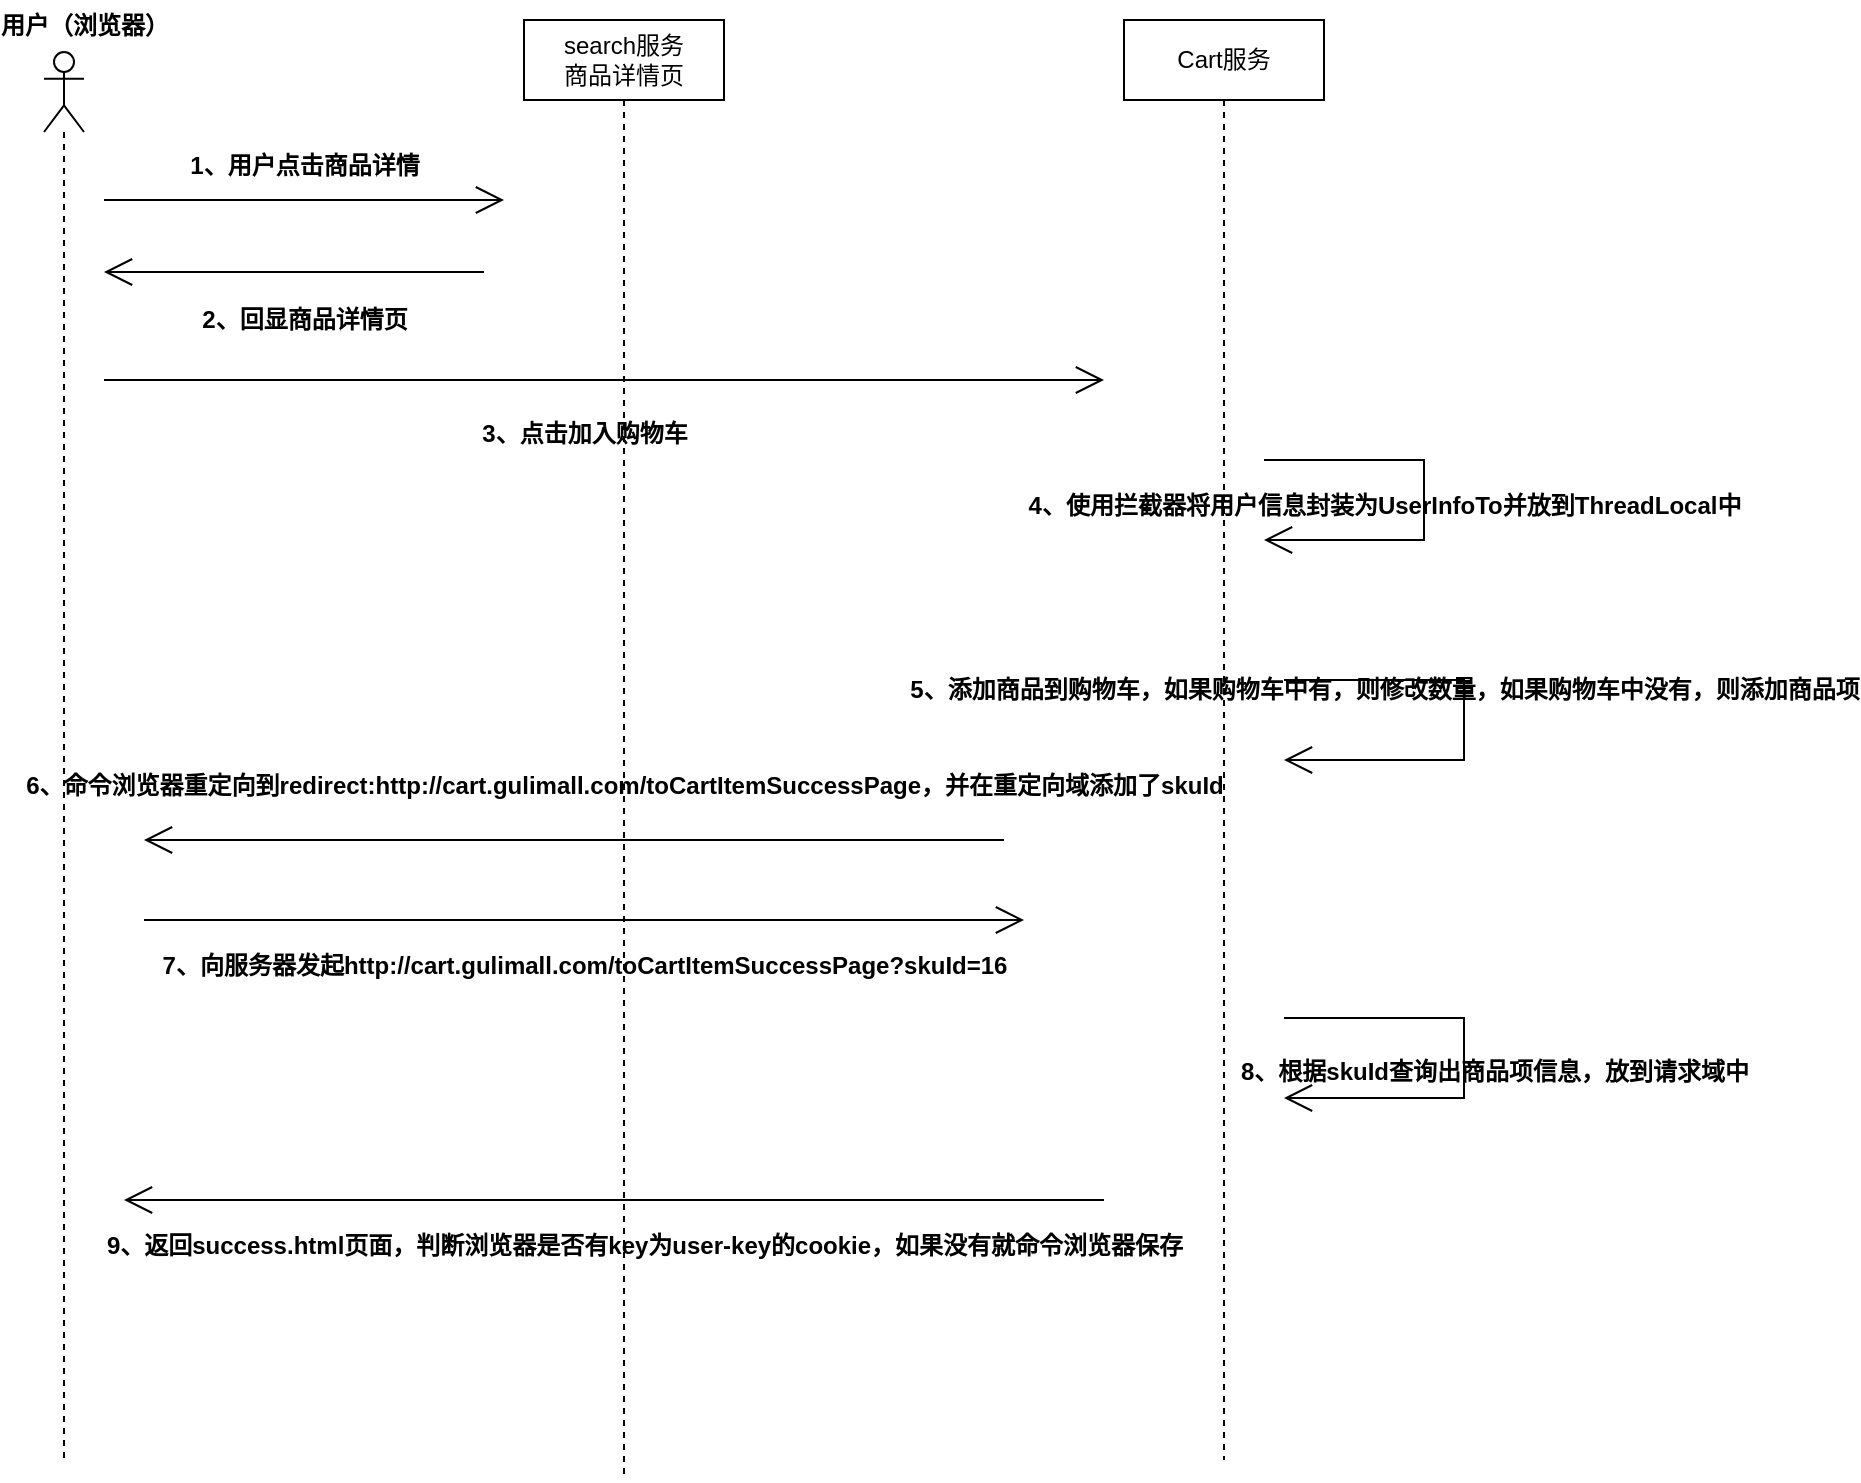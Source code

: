 <mxfile version="21.2.3" type="github">
  <diagram name="第 1 页" id="-aPTYqdTrdN1IJA7BTyB">
    <mxGraphModel dx="1138" dy="606" grid="1" gridSize="10" guides="1" tooltips="1" connect="1" arrows="1" fold="1" page="1" pageScale="1" pageWidth="827" pageHeight="1169" math="0" shadow="0">
      <root>
        <mxCell id="0" />
        <mxCell id="1" parent="0" />
        <mxCell id="B_nZb027GL8no2wa5hfu-1" value="" style="shape=umlLifeline;perimeter=lifelinePerimeter;whiteSpace=wrap;html=1;container=1;dropTarget=0;collapsible=0;recursiveResize=0;outlineConnect=0;portConstraint=eastwest;newEdgeStyle={&quot;edgeStyle&quot;:&quot;elbowEdgeStyle&quot;,&quot;elbow&quot;:&quot;vertical&quot;,&quot;curved&quot;:0,&quot;rounded&quot;:0};participant=umlActor;" vertex="1" parent="1">
          <mxGeometry x="100" y="646" width="20" height="704" as="geometry" />
        </mxCell>
        <mxCell id="B_nZb027GL8no2wa5hfu-2" value="用户（浏览器）" style="text;align=center;fontStyle=1;verticalAlign=middle;spacingLeft=3;spacingRight=3;strokeColor=none;rotatable=0;points=[[0,0.5],[1,0.5]];portConstraint=eastwest;html=1;" vertex="1" parent="1">
          <mxGeometry x="80" y="620" width="80" height="26" as="geometry" />
        </mxCell>
        <mxCell id="B_nZb027GL8no2wa5hfu-3" value="search服务&lt;br&gt;商品详情页" style="shape=umlLifeline;perimeter=lifelinePerimeter;whiteSpace=wrap;html=1;container=1;dropTarget=0;collapsible=0;recursiveResize=0;outlineConnect=0;portConstraint=eastwest;newEdgeStyle={&quot;edgeStyle&quot;:&quot;elbowEdgeStyle&quot;,&quot;elbow&quot;:&quot;vertical&quot;,&quot;curved&quot;:0,&quot;rounded&quot;:0};" vertex="1" parent="1">
          <mxGeometry x="340" y="630" width="100" height="730" as="geometry" />
        </mxCell>
        <mxCell id="B_nZb027GL8no2wa5hfu-4" value="Cart服务" style="shape=umlLifeline;perimeter=lifelinePerimeter;whiteSpace=wrap;html=1;container=1;dropTarget=0;collapsible=0;recursiveResize=0;outlineConnect=0;portConstraint=eastwest;newEdgeStyle={&quot;edgeStyle&quot;:&quot;elbowEdgeStyle&quot;,&quot;elbow&quot;:&quot;vertical&quot;,&quot;curved&quot;:0,&quot;rounded&quot;:0};" vertex="1" parent="1">
          <mxGeometry x="640" y="630" width="100" height="720" as="geometry" />
        </mxCell>
        <mxCell id="B_nZb027GL8no2wa5hfu-6" value="" style="endArrow=open;endFill=1;endSize=12;html=1;rounded=0;" edge="1" parent="1">
          <mxGeometry width="160" relative="1" as="geometry">
            <mxPoint x="130" y="720" as="sourcePoint" />
            <mxPoint x="330" y="720" as="targetPoint" />
          </mxGeometry>
        </mxCell>
        <mxCell id="B_nZb027GL8no2wa5hfu-7" value="1、用户点击商品详情" style="text;align=center;fontStyle=1;verticalAlign=middle;spacingLeft=3;spacingRight=3;strokeColor=none;rotatable=0;points=[[0,0.5],[1,0.5]];portConstraint=eastwest;html=1;" vertex="1" parent="1">
          <mxGeometry x="190" y="690" width="80" height="26" as="geometry" />
        </mxCell>
        <mxCell id="B_nZb027GL8no2wa5hfu-8" value="" style="endArrow=open;endFill=1;endSize=12;html=1;rounded=0;" edge="1" parent="1">
          <mxGeometry width="160" relative="1" as="geometry">
            <mxPoint x="130" y="810" as="sourcePoint" />
            <mxPoint x="630" y="810" as="targetPoint" />
          </mxGeometry>
        </mxCell>
        <mxCell id="B_nZb027GL8no2wa5hfu-9" value="3、点击加入购物车" style="text;align=center;fontStyle=1;verticalAlign=middle;spacingLeft=3;spacingRight=3;strokeColor=none;rotatable=0;points=[[0,0.5],[1,0.5]];portConstraint=eastwest;html=1;" vertex="1" parent="1">
          <mxGeometry x="330" y="824" width="80" height="26" as="geometry" />
        </mxCell>
        <mxCell id="B_nZb027GL8no2wa5hfu-10" value="" style="endArrow=open;endFill=1;endSize=12;html=1;rounded=0;" edge="1" parent="1">
          <mxGeometry width="160" relative="1" as="geometry">
            <mxPoint x="320" y="756" as="sourcePoint" />
            <mxPoint x="130" y="756" as="targetPoint" />
            <Array as="points">
              <mxPoint x="200" y="756" />
            </Array>
          </mxGeometry>
        </mxCell>
        <mxCell id="B_nZb027GL8no2wa5hfu-11" value="2、回显商品详情页" style="text;align=center;fontStyle=1;verticalAlign=middle;spacingLeft=3;spacingRight=3;strokeColor=none;rotatable=0;points=[[0,0.5],[1,0.5]];portConstraint=eastwest;html=1;" vertex="1" parent="1">
          <mxGeometry x="190" y="767" width="80" height="26" as="geometry" />
        </mxCell>
        <mxCell id="B_nZb027GL8no2wa5hfu-13" value="" style="endArrow=open;endFill=1;endSize=12;html=1;rounded=0;" edge="1" parent="1">
          <mxGeometry width="160" relative="1" as="geometry">
            <mxPoint x="710" y="850" as="sourcePoint" />
            <mxPoint x="710" y="890" as="targetPoint" />
            <Array as="points">
              <mxPoint x="790" y="850" />
              <mxPoint x="790" y="890" />
            </Array>
          </mxGeometry>
        </mxCell>
        <mxCell id="B_nZb027GL8no2wa5hfu-14" value="4、使用拦截器将用户信息封装为UserInfoTo并放到ThreadLocal中" style="text;align=center;fontStyle=1;verticalAlign=middle;spacingLeft=3;spacingRight=3;strokeColor=none;rotatable=0;points=[[0,0.5],[1,0.5]];portConstraint=eastwest;html=1;" vertex="1" parent="1">
          <mxGeometry x="755" y="860" width="30" height="26" as="geometry" />
        </mxCell>
        <mxCell id="B_nZb027GL8no2wa5hfu-15" value="" style="endArrow=open;endFill=1;endSize=12;html=1;rounded=0;" edge="1" parent="1">
          <mxGeometry width="160" relative="1" as="geometry">
            <mxPoint x="720" y="1129" as="sourcePoint" />
            <mxPoint x="720" y="1169" as="targetPoint" />
            <Array as="points">
              <mxPoint x="810" y="1129" />
              <mxPoint x="810" y="1169" />
            </Array>
          </mxGeometry>
        </mxCell>
        <mxCell id="B_nZb027GL8no2wa5hfu-16" value="5、添加商品到购物车，如果购物车中有，则修改数量，如果购物车中没有，则添加商品项" style="text;align=center;fontStyle=1;verticalAlign=middle;spacingLeft=3;spacingRight=3;strokeColor=none;rotatable=0;points=[[0,0.5],[1,0.5]];portConstraint=eastwest;html=1;" vertex="1" parent="1">
          <mxGeometry x="730" y="950" width="80" height="30" as="geometry" />
        </mxCell>
        <mxCell id="B_nZb027GL8no2wa5hfu-19" value="" style="endArrow=open;endFill=1;endSize=12;html=1;rounded=0;" edge="1" parent="1">
          <mxGeometry width="160" relative="1" as="geometry">
            <mxPoint x="580" y="1040" as="sourcePoint" />
            <mxPoint x="150" y="1040" as="targetPoint" />
          </mxGeometry>
        </mxCell>
        <mxCell id="B_nZb027GL8no2wa5hfu-20" value="6、命令浏览器重定向到redirect:http://cart.gulimall.com/toCartItemSuccessPage，并在重定向域添加了skuId" style="text;align=center;fontStyle=1;verticalAlign=middle;spacingLeft=3;spacingRight=3;strokeColor=none;rotatable=0;points=[[0,0.5],[1,0.5]];portConstraint=eastwest;html=1;" vertex="1" parent="1">
          <mxGeometry x="350" y="1000" width="80" height="26" as="geometry" />
        </mxCell>
        <mxCell id="B_nZb027GL8no2wa5hfu-25" value="" style="endArrow=open;endFill=1;endSize=12;html=1;rounded=0;" edge="1" parent="1">
          <mxGeometry width="160" relative="1" as="geometry">
            <mxPoint x="150" y="1080" as="sourcePoint" />
            <mxPoint x="590" y="1080" as="targetPoint" />
          </mxGeometry>
        </mxCell>
        <mxCell id="B_nZb027GL8no2wa5hfu-26" value="7、向服务器发起http://cart.gulimall.com/toCartItemSuccessPage?skuId=16" style="text;align=center;fontStyle=1;verticalAlign=middle;spacingLeft=3;spacingRight=3;strokeColor=none;rotatable=0;points=[[0,0.5],[1,0.5]];portConstraint=eastwest;html=1;" vertex="1" parent="1">
          <mxGeometry x="330" y="1090" width="80" height="26" as="geometry" />
        </mxCell>
        <mxCell id="B_nZb027GL8no2wa5hfu-29" value="" style="endArrow=open;endFill=1;endSize=12;html=1;rounded=0;" edge="1" parent="1">
          <mxGeometry width="160" relative="1" as="geometry">
            <mxPoint x="720" y="960" as="sourcePoint" />
            <mxPoint x="720" y="1000" as="targetPoint" />
            <Array as="points">
              <mxPoint x="810" y="960" />
              <mxPoint x="810" y="1000" />
            </Array>
          </mxGeometry>
        </mxCell>
        <mxCell id="B_nZb027GL8no2wa5hfu-30" value="8、根据skuId查询出商品项信息，放到请求域中" style="text;align=center;fontStyle=1;verticalAlign=middle;spacingLeft=3;spacingRight=3;strokeColor=none;rotatable=0;points=[[0,0.5],[1,0.5]];portConstraint=eastwest;html=1;" vertex="1" parent="1">
          <mxGeometry x="785" y="1143" width="80" height="26" as="geometry" />
        </mxCell>
        <mxCell id="B_nZb027GL8no2wa5hfu-31" value="" style="endArrow=open;endFill=1;endSize=12;html=1;rounded=0;" edge="1" parent="1">
          <mxGeometry width="160" relative="1" as="geometry">
            <mxPoint x="630" y="1220" as="sourcePoint" />
            <mxPoint x="140" y="1220" as="targetPoint" />
          </mxGeometry>
        </mxCell>
        <mxCell id="B_nZb027GL8no2wa5hfu-32" value="9、返回success.html页面，判断浏览器是否有key为user-key的cookie，如果没有就命令浏览器保存" style="text;align=center;fontStyle=1;verticalAlign=middle;spacingLeft=3;spacingRight=3;strokeColor=none;rotatable=0;points=[[0,0.5],[1,0.5]];portConstraint=eastwest;html=1;" vertex="1" parent="1">
          <mxGeometry x="360" y="1230" width="80" height="26" as="geometry" />
        </mxCell>
      </root>
    </mxGraphModel>
  </diagram>
</mxfile>
